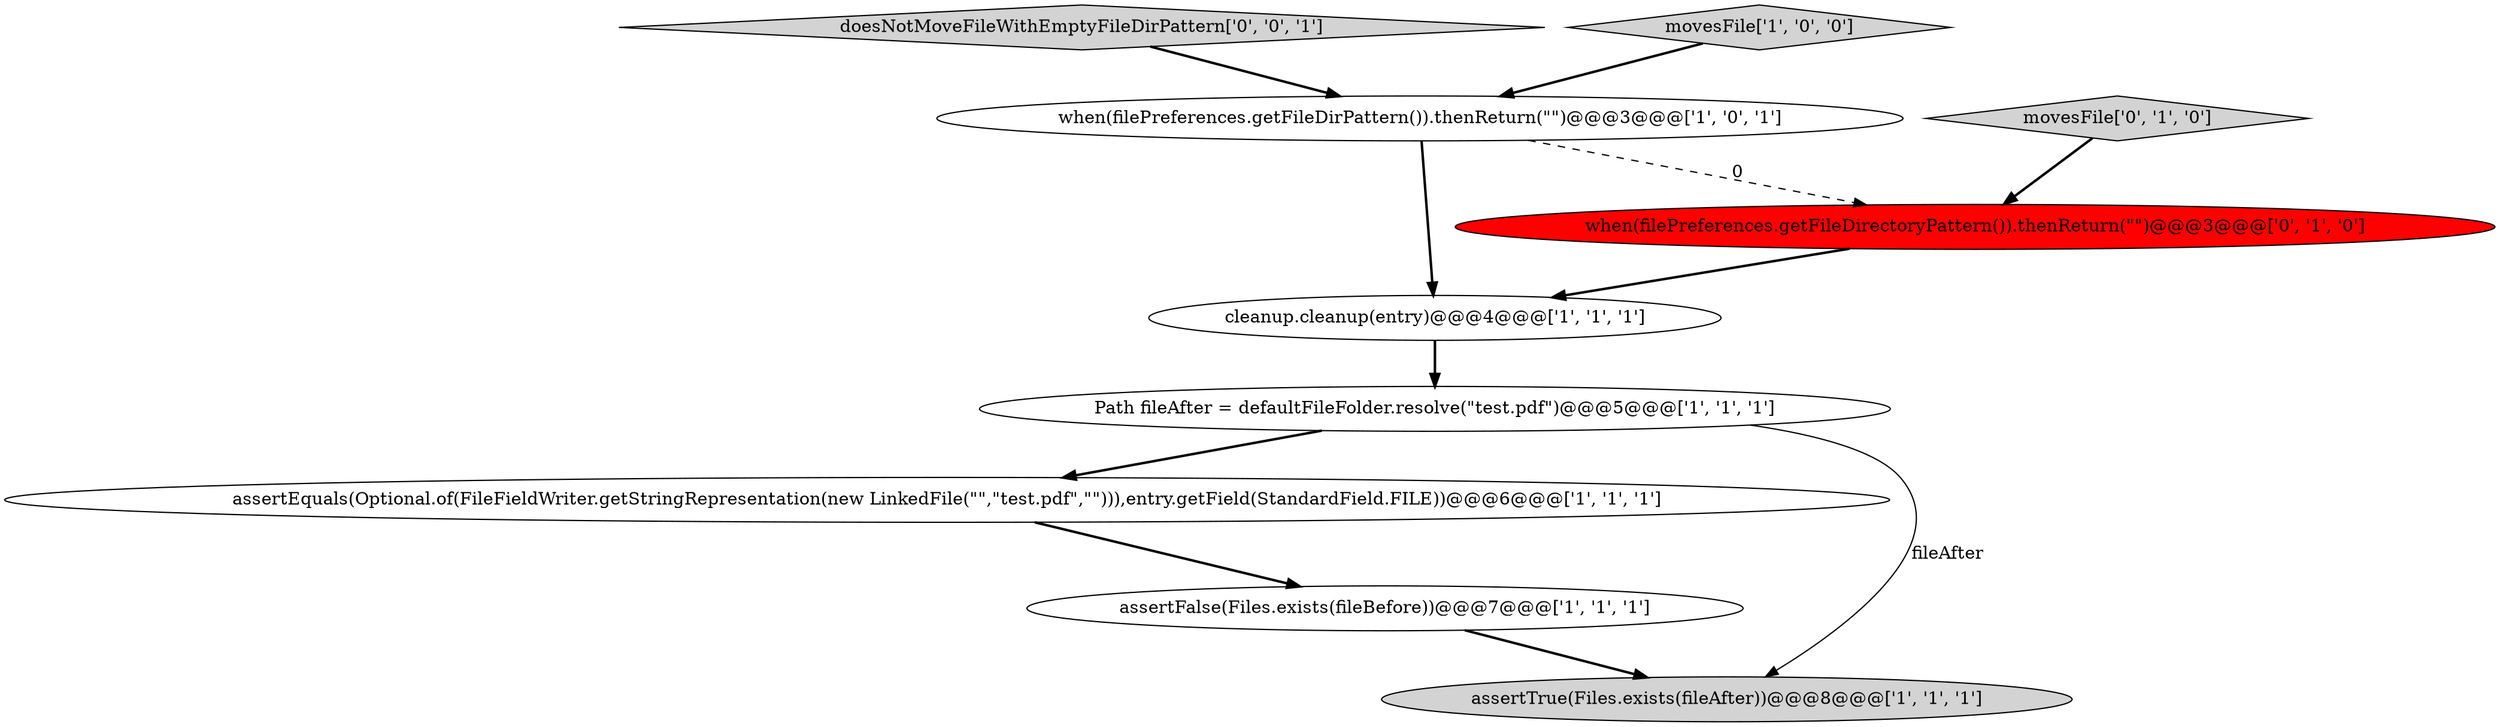 digraph {
1 [style = filled, label = "assertEquals(Optional.of(FileFieldWriter.getStringRepresentation(new LinkedFile(\"\",\"test.pdf\",\"\"))),entry.getField(StandardField.FILE))@@@6@@@['1', '1', '1']", fillcolor = white, shape = ellipse image = "AAA0AAABBB1BBB"];
5 [style = filled, label = "assertTrue(Files.exists(fileAfter))@@@8@@@['1', '1', '1']", fillcolor = lightgray, shape = ellipse image = "AAA0AAABBB1BBB"];
3 [style = filled, label = "assertFalse(Files.exists(fileBefore))@@@7@@@['1', '1', '1']", fillcolor = white, shape = ellipse image = "AAA0AAABBB1BBB"];
7 [style = filled, label = "when(filePreferences.getFileDirectoryPattern()).thenReturn(\"\")@@@3@@@['0', '1', '0']", fillcolor = red, shape = ellipse image = "AAA1AAABBB2BBB"];
0 [style = filled, label = "when(filePreferences.getFileDirPattern()).thenReturn(\"\")@@@3@@@['1', '0', '1']", fillcolor = white, shape = ellipse image = "AAA0AAABBB1BBB"];
6 [style = filled, label = "cleanup.cleanup(entry)@@@4@@@['1', '1', '1']", fillcolor = white, shape = ellipse image = "AAA0AAABBB1BBB"];
8 [style = filled, label = "movesFile['0', '1', '0']", fillcolor = lightgray, shape = diamond image = "AAA0AAABBB2BBB"];
9 [style = filled, label = "doesNotMoveFileWithEmptyFileDirPattern['0', '0', '1']", fillcolor = lightgray, shape = diamond image = "AAA0AAABBB3BBB"];
4 [style = filled, label = "Path fileAfter = defaultFileFolder.resolve(\"test.pdf\")@@@5@@@['1', '1', '1']", fillcolor = white, shape = ellipse image = "AAA0AAABBB1BBB"];
2 [style = filled, label = "movesFile['1', '0', '0']", fillcolor = lightgray, shape = diamond image = "AAA0AAABBB1BBB"];
1->3 [style = bold, label=""];
8->7 [style = bold, label=""];
6->4 [style = bold, label=""];
3->5 [style = bold, label=""];
4->1 [style = bold, label=""];
2->0 [style = bold, label=""];
4->5 [style = solid, label="fileAfter"];
9->0 [style = bold, label=""];
0->7 [style = dashed, label="0"];
0->6 [style = bold, label=""];
7->6 [style = bold, label=""];
}
